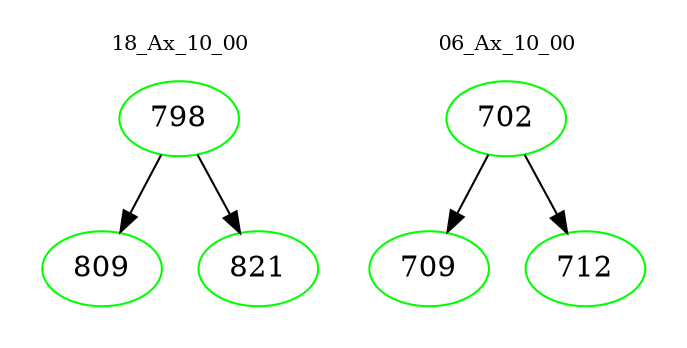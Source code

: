 digraph{
subgraph cluster_0 {
color = white
label = "18_Ax_10_00";
fontsize=10;
T0_798 [label="798", color="green"]
T0_798 -> T0_809 [color="black"]
T0_809 [label="809", color="green"]
T0_798 -> T0_821 [color="black"]
T0_821 [label="821", color="green"]
}
subgraph cluster_1 {
color = white
label = "06_Ax_10_00";
fontsize=10;
T1_702 [label="702", color="green"]
T1_702 -> T1_709 [color="black"]
T1_709 [label="709", color="green"]
T1_702 -> T1_712 [color="black"]
T1_712 [label="712", color="green"]
}
}
